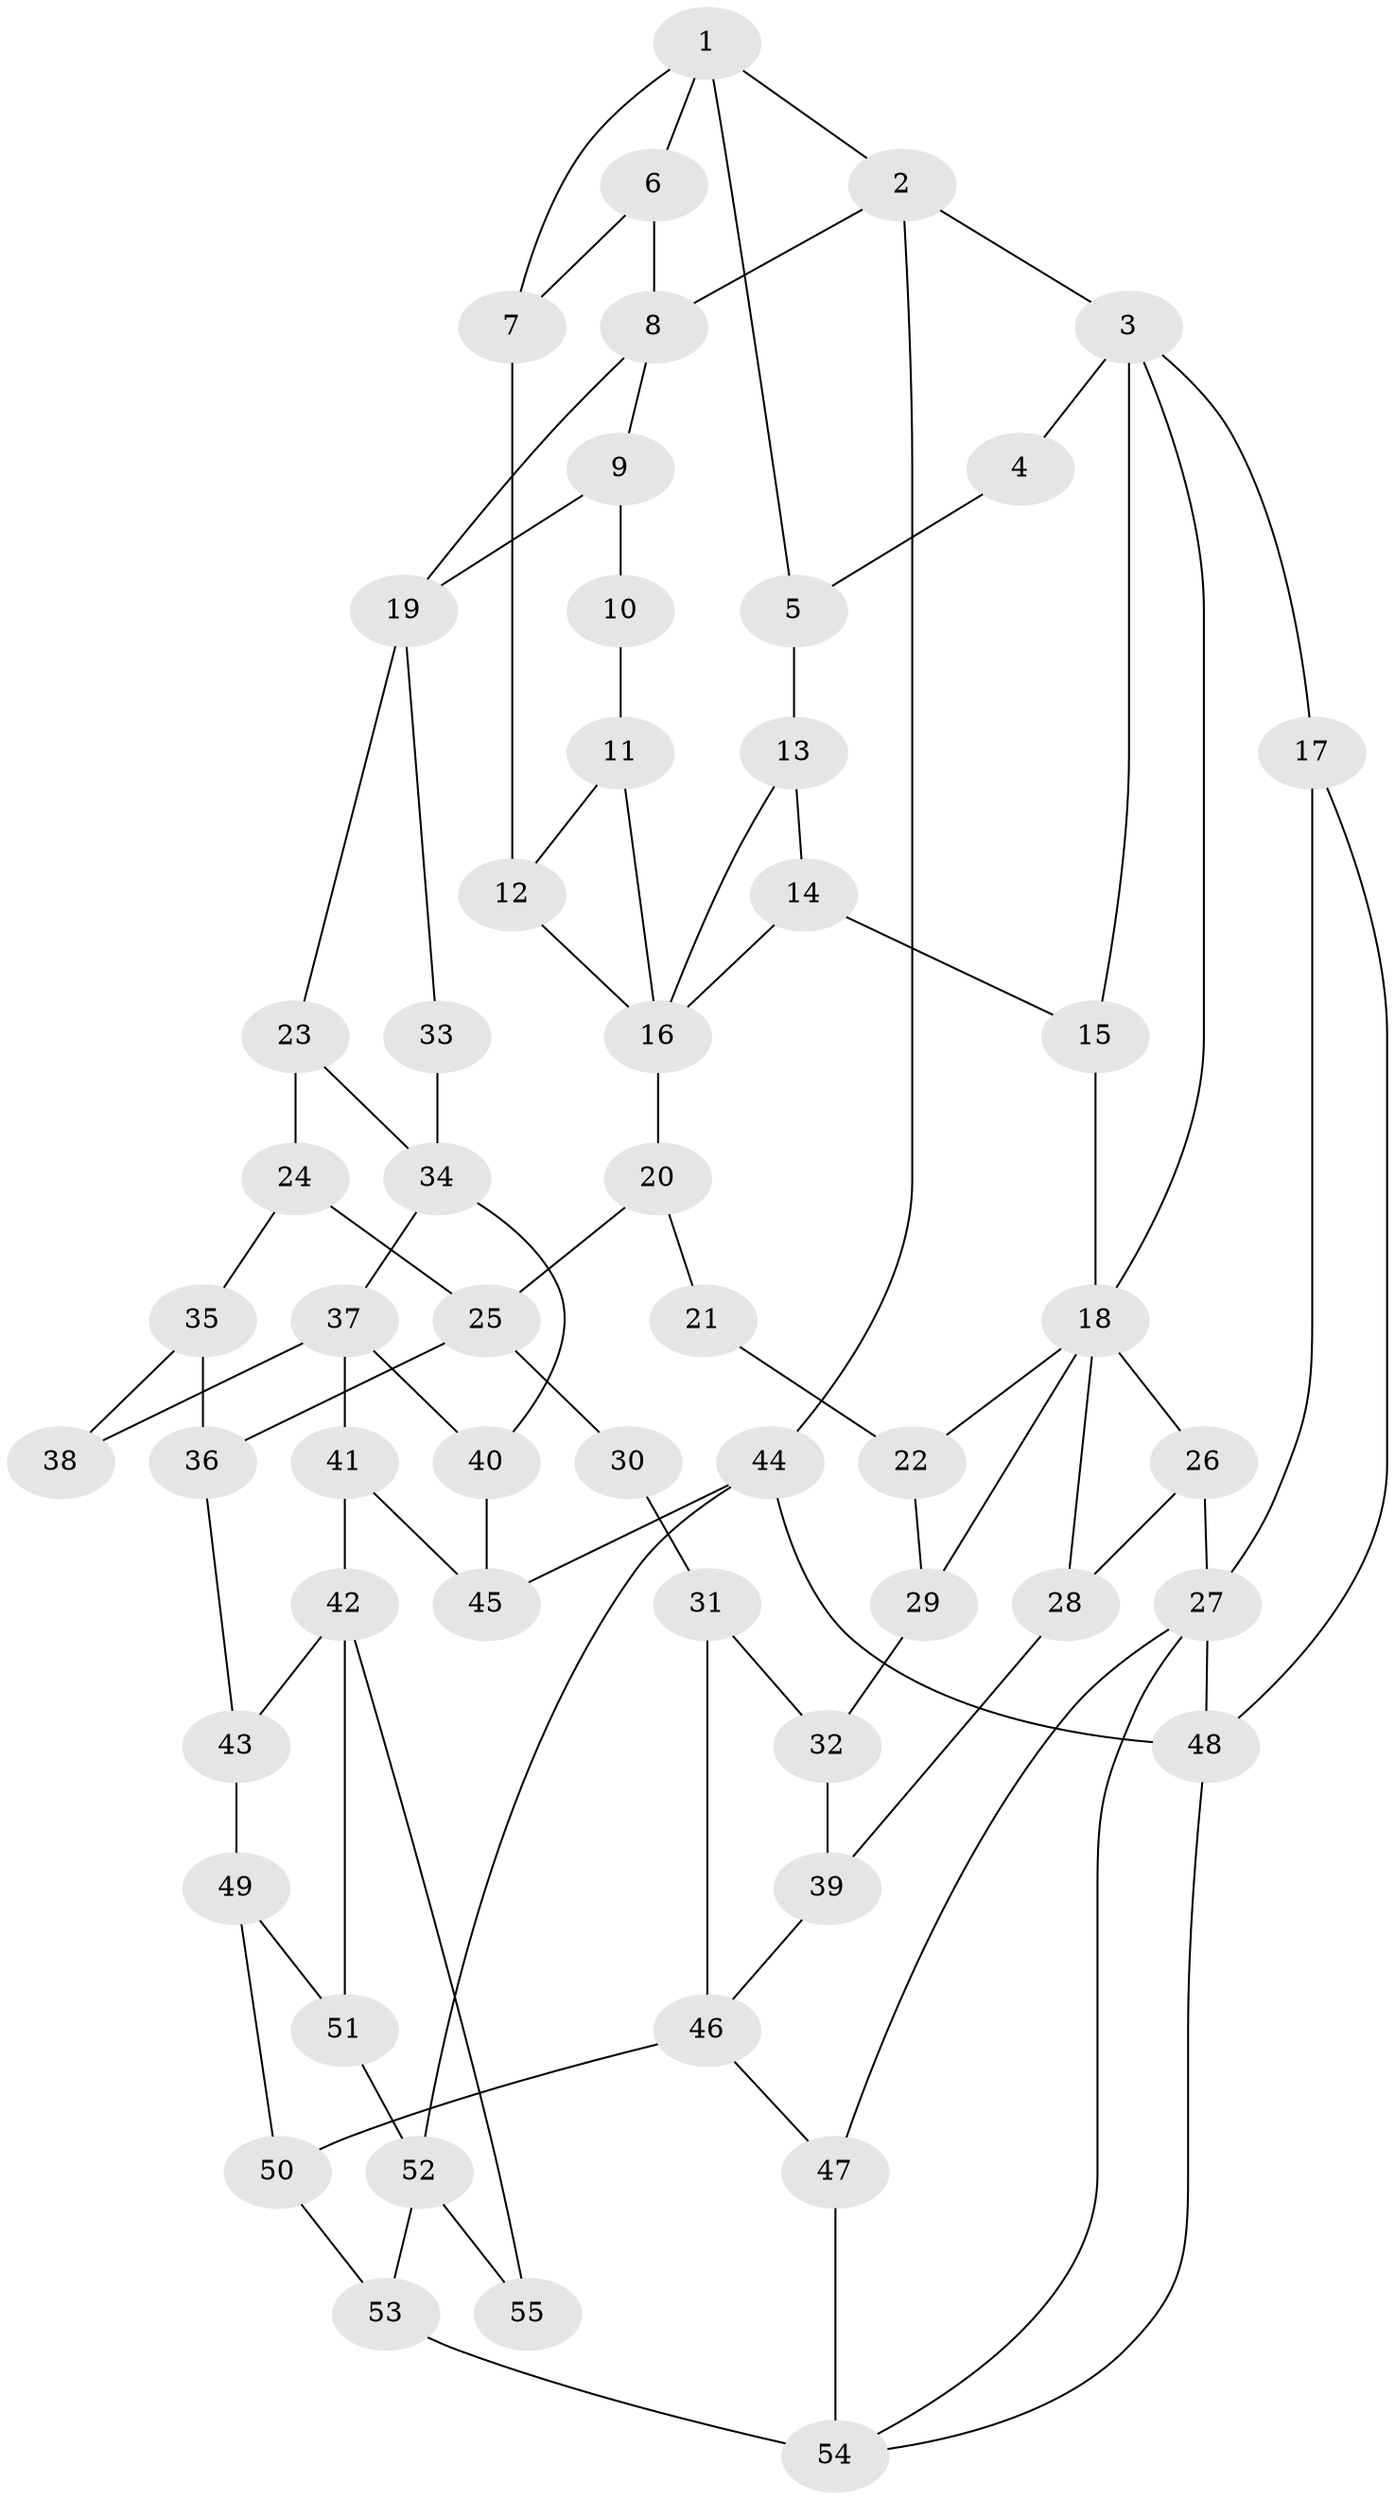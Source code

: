 // original degree distribution, {3: 0.01834862385321101, 4: 0.26605504587155965, 6: 0.23853211009174313, 5: 0.47706422018348627}
// Generated by graph-tools (version 1.1) at 2025/38/03/09/25 02:38:39]
// undirected, 55 vertices, 90 edges
graph export_dot {
graph [start="1"]
  node [color=gray90,style=filled];
  1;
  2;
  3;
  4;
  5;
  6;
  7;
  8;
  9;
  10;
  11;
  12;
  13;
  14;
  15;
  16;
  17;
  18;
  19;
  20;
  21;
  22;
  23;
  24;
  25;
  26;
  27;
  28;
  29;
  30;
  31;
  32;
  33;
  34;
  35;
  36;
  37;
  38;
  39;
  40;
  41;
  42;
  43;
  44;
  45;
  46;
  47;
  48;
  49;
  50;
  51;
  52;
  53;
  54;
  55;
  1 -- 2 [weight=1.0];
  1 -- 5 [weight=1.0];
  1 -- 6 [weight=1.0];
  1 -- 7 [weight=1.0];
  2 -- 3 [weight=1.0];
  2 -- 8 [weight=1.0];
  2 -- 44 [weight=1.0];
  3 -- 4 [weight=2.0];
  3 -- 15 [weight=1.0];
  3 -- 17 [weight=2.0];
  3 -- 18 [weight=1.0];
  4 -- 5 [weight=1.0];
  5 -- 13 [weight=1.0];
  6 -- 7 [weight=1.0];
  6 -- 8 [weight=1.0];
  7 -- 12 [weight=1.0];
  8 -- 9 [weight=2.0];
  8 -- 19 [weight=1.0];
  9 -- 10 [weight=2.0];
  9 -- 19 [weight=2.0];
  10 -- 11 [weight=1.0];
  11 -- 12 [weight=1.0];
  11 -- 16 [weight=1.0];
  12 -- 16 [weight=1.0];
  13 -- 14 [weight=1.0];
  13 -- 16 [weight=1.0];
  14 -- 15 [weight=1.0];
  14 -- 16 [weight=1.0];
  15 -- 18 [weight=1.0];
  16 -- 20 [weight=2.0];
  17 -- 27 [weight=1.0];
  17 -- 48 [weight=1.0];
  18 -- 22 [weight=1.0];
  18 -- 26 [weight=1.0];
  18 -- 28 [weight=1.0];
  18 -- 29 [weight=1.0];
  19 -- 23 [weight=1.0];
  19 -- 33 [weight=1.0];
  20 -- 21 [weight=2.0];
  20 -- 25 [weight=2.0];
  21 -- 22 [weight=1.0];
  22 -- 29 [weight=1.0];
  23 -- 24 [weight=1.0];
  23 -- 34 [weight=1.0];
  24 -- 25 [weight=1.0];
  24 -- 35 [weight=1.0];
  25 -- 30 [weight=2.0];
  25 -- 36 [weight=1.0];
  26 -- 27 [weight=2.0];
  26 -- 28 [weight=2.0];
  27 -- 47 [weight=1.0];
  27 -- 48 [weight=1.0];
  27 -- 54 [weight=1.0];
  28 -- 39 [weight=1.0];
  29 -- 32 [weight=1.0];
  30 -- 31 [weight=1.0];
  31 -- 32 [weight=1.0];
  31 -- 46 [weight=1.0];
  32 -- 39 [weight=1.0];
  33 -- 34 [weight=2.0];
  34 -- 37 [weight=1.0];
  34 -- 40 [weight=1.0];
  35 -- 36 [weight=1.0];
  35 -- 38 [weight=1.0];
  36 -- 43 [weight=1.0];
  37 -- 38 [weight=2.0];
  37 -- 40 [weight=1.0];
  37 -- 41 [weight=2.0];
  39 -- 46 [weight=1.0];
  40 -- 45 [weight=1.0];
  41 -- 42 [weight=2.0];
  41 -- 45 [weight=1.0];
  42 -- 43 [weight=1.0];
  42 -- 51 [weight=1.0];
  42 -- 55 [weight=2.0];
  43 -- 49 [weight=1.0];
  44 -- 45 [weight=1.0];
  44 -- 48 [weight=1.0];
  44 -- 52 [weight=1.0];
  46 -- 47 [weight=1.0];
  46 -- 50 [weight=2.0];
  47 -- 54 [weight=1.0];
  48 -- 54 [weight=1.0];
  49 -- 50 [weight=1.0];
  49 -- 51 [weight=1.0];
  50 -- 53 [weight=2.0];
  51 -- 52 [weight=1.0];
  52 -- 53 [weight=2.0];
  52 -- 55 [weight=1.0];
  53 -- 54 [weight=2.0];
}
